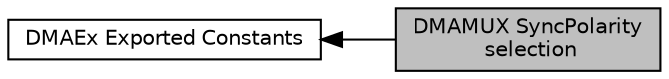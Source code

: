 digraph "DMAMUX SyncPolarity selection"
{
  edge [fontname="Helvetica",fontsize="10",labelfontname="Helvetica",labelfontsize="10"];
  node [fontname="Helvetica",fontsize="10",shape=box];
  rankdir=LR;
  Node2 [label="DMAEx Exported Constants",height=0.2,width=0.4,color="black", fillcolor="white", style="filled",URL="$group__DMAEx__Exported__Constants.html",tooltip=" "];
  Node1 [label="DMAMUX SyncPolarity\l selection",height=0.2,width=0.4,color="black", fillcolor="grey75", style="filled", fontcolor="black",tooltip=" "];
  Node2->Node1 [shape=plaintext, dir="back", style="solid"];
}
